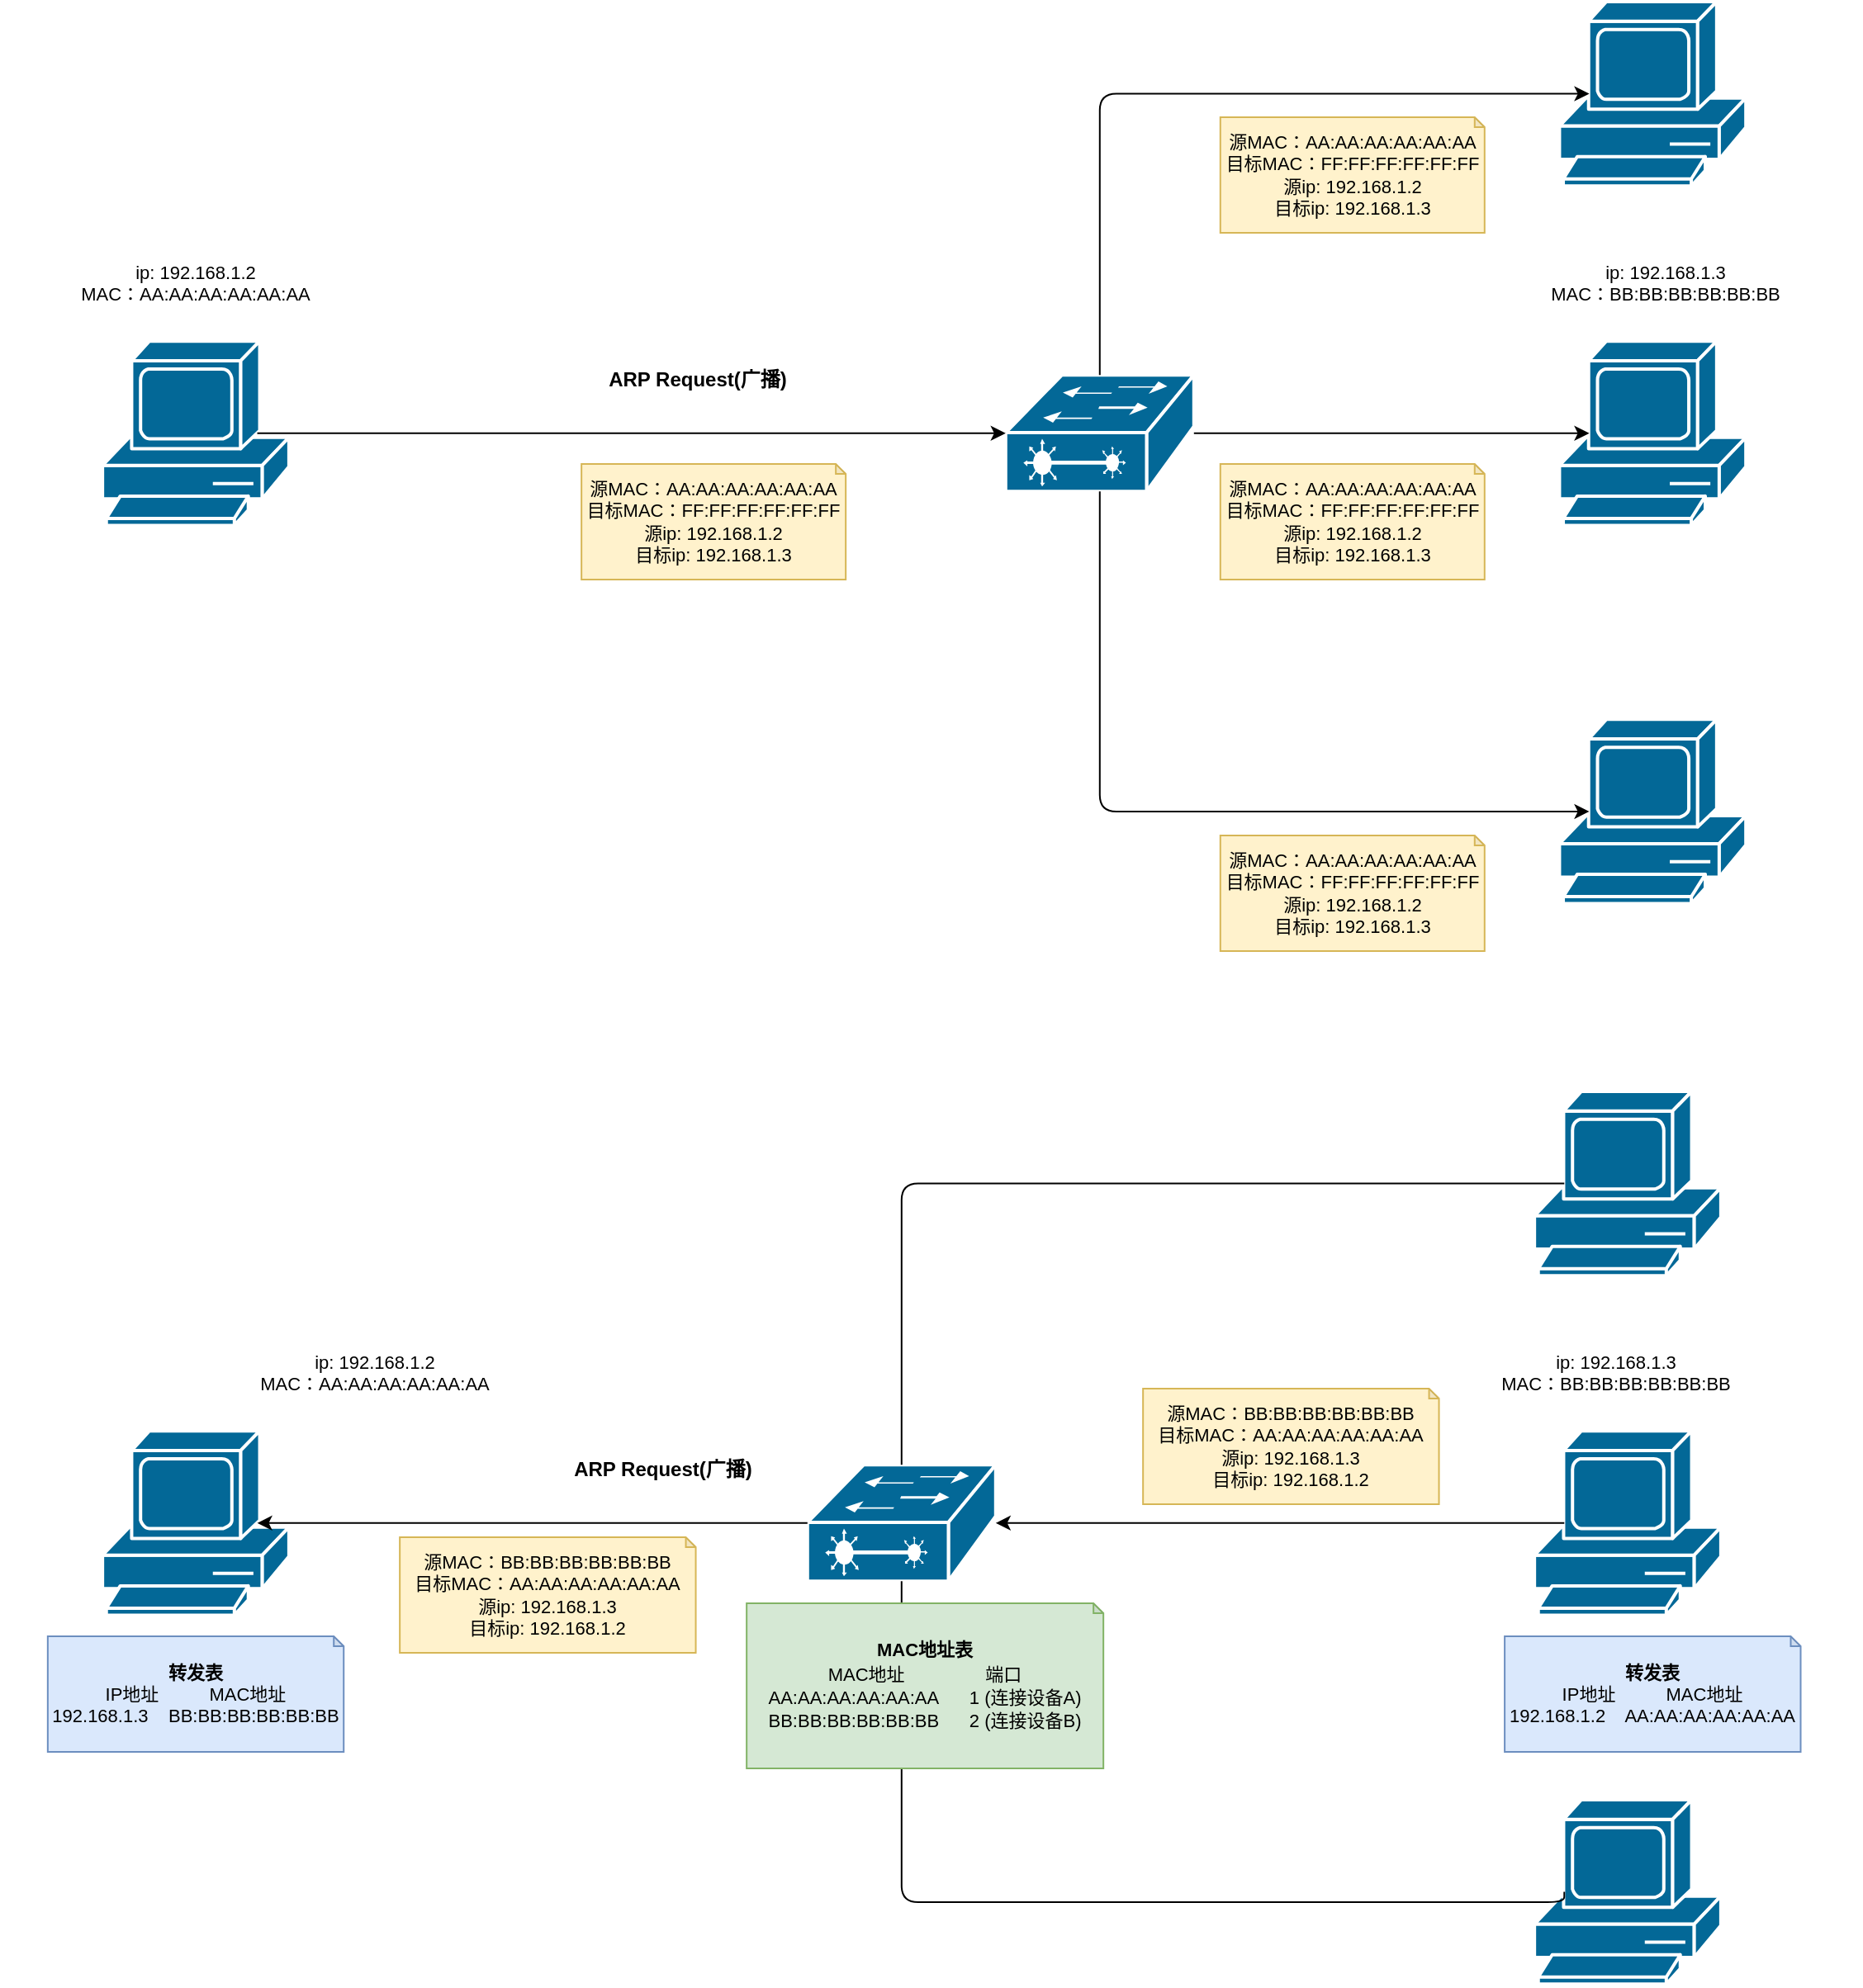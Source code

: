 <mxfile version="24.2.5" type="device">
  <diagram name="第 1 页" id="S3KPBz5haXGpDyIgEQb1">
    <mxGraphModel dx="2807" dy="2970" grid="1" gridSize="10" guides="1" tooltips="1" connect="1" arrows="1" fold="1" page="1" pageScale="1" pageWidth="827" pageHeight="1169" math="0" shadow="0">
      <root>
        <mxCell id="0" />
        <mxCell id="1" parent="0" />
        <mxCell id="6s02tZ73z3YwR59tOVYu-83" value="" style="group" vertex="1" connectable="0" parent="1">
          <mxGeometry x="-160" y="190" width="1126.6" height="1200.61" as="geometry" />
        </mxCell>
        <mxCell id="6s02tZ73z3YwR59tOVYu-44" value="" style="shape=mxgraph.cisco.computers_and_peripherals.pc;sketch=0;html=1;pointerEvents=1;dashed=0;fillColor=#036897;strokeColor=#ffffff;strokeWidth=2;verticalLabelPosition=bottom;verticalAlign=top;align=center;outlineConnect=0;" vertex="1" parent="6s02tZ73z3YwR59tOVYu-83">
          <mxGeometry x="929.079" y="865.593" width="112.867" height="111.608" as="geometry" />
        </mxCell>
        <mxCell id="6s02tZ73z3YwR59tOVYu-58" style="edgeStyle=orthogonalEdgeStyle;rounded=0;orthogonalLoop=1;jettySize=auto;html=1;exitX=0.16;exitY=0.5;exitDx=0;exitDy=0;exitPerimeter=0;entryX=1;entryY=0.5;entryDx=0;entryDy=0;entryPerimeter=0;" edge="1" parent="6s02tZ73z3YwR59tOVYu-83" source="6s02tZ73z3YwR59tOVYu-44" target="6s02tZ73z3YwR59tOVYu-42">
          <mxGeometry relative="1" as="geometry" />
        </mxCell>
        <mxCell id="6s02tZ73z3YwR59tOVYu-42" value="" style="shape=mxgraph.cisco.switches.layer_2_remote_switch;sketch=0;html=1;pointerEvents=1;dashed=0;fillColor=#036897;strokeColor=#ffffff;strokeWidth=2;verticalLabelPosition=bottom;verticalAlign=top;align=center;outlineConnect=0;" vertex="1" parent="6s02tZ73z3YwR59tOVYu-83">
          <mxGeometry x="488.898" y="886.152" width="113.996" height="70.489" as="geometry" />
        </mxCell>
        <mxCell id="6s02tZ73z3YwR59tOVYu-43" value="" style="shape=mxgraph.cisco.computers_and_peripherals.pc;sketch=0;html=1;pointerEvents=1;dashed=0;fillColor=#036897;strokeColor=#ffffff;strokeWidth=2;verticalLabelPosition=bottom;verticalAlign=top;align=center;outlineConnect=0;" vertex="1" parent="6s02tZ73z3YwR59tOVYu-83">
          <mxGeometry x="62.077" y="865.593" width="112.867" height="111.608" as="geometry" />
        </mxCell>
        <mxCell id="6s02tZ73z3YwR59tOVYu-47" value="" style="shape=mxgraph.cisco.computers_and_peripherals.pc;sketch=0;html=1;pointerEvents=1;dashed=0;fillColor=#036897;strokeColor=#ffffff;strokeWidth=2;verticalLabelPosition=bottom;verticalAlign=top;align=center;outlineConnect=0;" vertex="1" parent="6s02tZ73z3YwR59tOVYu-83">
          <mxGeometry x="929.079" y="660" width="112.867" height="111.608" as="geometry" />
        </mxCell>
        <mxCell id="6s02tZ73z3YwR59tOVYu-48" value="" style="shape=mxgraph.cisco.computers_and_peripherals.pc;sketch=0;html=1;pointerEvents=1;dashed=0;fillColor=#036897;strokeColor=#ffffff;strokeWidth=2;verticalLabelPosition=bottom;verticalAlign=top;align=center;outlineConnect=0;" vertex="1" parent="6s02tZ73z3YwR59tOVYu-83">
          <mxGeometry x="929.079" y="1089.002" width="112.867" height="111.608" as="geometry" />
        </mxCell>
        <mxCell id="6s02tZ73z3YwR59tOVYu-49" style="edgeStyle=orthogonalEdgeStyle;rounded=1;orthogonalLoop=1;jettySize=auto;html=1;exitX=0.5;exitY=0;exitDx=0;exitDy=0;exitPerimeter=0;entryX=0.16;entryY=0.5;entryDx=0;entryDy=0;entryPerimeter=0;curved=0;endArrow=none;endFill=0;" edge="1" parent="6s02tZ73z3YwR59tOVYu-83" source="6s02tZ73z3YwR59tOVYu-42" target="6s02tZ73z3YwR59tOVYu-47">
          <mxGeometry relative="1" as="geometry">
            <Array as="points">
              <mxPoint x="546.46" y="716.391" />
            </Array>
          </mxGeometry>
        </mxCell>
        <mxCell id="6s02tZ73z3YwR59tOVYu-50" style="edgeStyle=orthogonalEdgeStyle;rounded=1;orthogonalLoop=1;jettySize=auto;html=1;exitX=0.5;exitY=1;exitDx=0;exitDy=0;exitPerimeter=0;entryX=0.16;entryY=0.5;entryDx=0;entryDy=0;entryPerimeter=0;curved=0;endArrow=none;endFill=0;" edge="1" parent="6s02tZ73z3YwR59tOVYu-83" source="6s02tZ73z3YwR59tOVYu-42" target="6s02tZ73z3YwR59tOVYu-48">
          <mxGeometry relative="1" as="geometry">
            <Array as="points">
              <mxPoint x="546.46" y="1151.074" />
            </Array>
          </mxGeometry>
        </mxCell>
        <mxCell id="6s02tZ73z3YwR59tOVYu-51" value="&lt;b&gt;ARP Request(广播)&lt;/b&gt;" style="text;html=1;align=center;verticalAlign=middle;whiteSpace=wrap;rounded=0;" vertex="1" parent="6s02tZ73z3YwR59tOVYu-83">
          <mxGeometry x="330.88" y="871.47" width="141.2" height="35.24" as="geometry" />
        </mxCell>
        <mxCell id="6s02tZ73z3YwR59tOVYu-52" value="&lt;font style=&quot;font-size: 11px;&quot;&gt;ip: 192.168.1.2&lt;/font&gt;&lt;div style=&quot;font-size: 11px;&quot;&gt;MAC：AA:AA:AA:AA:AA:AA&lt;/div&gt;" style="text;html=1;align=center;verticalAlign=middle;whiteSpace=wrap;rounded=0;" vertex="1" parent="6s02tZ73z3YwR59tOVYu-83">
          <mxGeometry x="142.08" y="812.73" width="170" height="35.24" as="geometry" />
        </mxCell>
        <mxCell id="6s02tZ73z3YwR59tOVYu-53" value="&lt;font style=&quot;font-size: 11px;&quot;&gt;ip: 192.168.1.3&lt;/font&gt;&lt;div style=&quot;font-size: 11px;&quot;&gt;MAC：BB:BB:BB:BB:BB:BB&lt;/div&gt;" style="text;html=1;align=center;verticalAlign=middle;whiteSpace=wrap;rounded=0;" vertex="1" parent="6s02tZ73z3YwR59tOVYu-83">
          <mxGeometry x="889.58" y="812.73" width="177" height="35.24" as="geometry" />
        </mxCell>
        <mxCell id="6s02tZ73z3YwR59tOVYu-54" value="&lt;div style=&quot;font-size: 11px;&quot;&gt;&lt;font style=&quot;font-size: 11px;&quot;&gt;&lt;font style=&quot;font-size: 11px;&quot;&gt;源MAC：&lt;/font&gt;&lt;span style=&quot;background-color: initial;&quot;&gt;BB:BB:BB:BB:BB:BB&lt;/span&gt;&lt;/font&gt;&lt;/div&gt;&lt;div style=&quot;font-size: 11px;&quot;&gt;&lt;font style=&quot;font-size: 11px;&quot;&gt;目标MAC：AA:AA:AA:AA:AA:AA&lt;span style=&quot;background-color: initial;&quot;&gt;&lt;br&gt;&lt;/span&gt;&lt;/font&gt;&lt;/div&gt;&lt;font style=&quot;font-size: 11px;&quot;&gt;源ip: 192.168.1.3&lt;/font&gt;&lt;div style=&quot;font-size: 11px;&quot;&gt;&lt;font style=&quot;font-size: 11px;&quot;&gt;目标ip: 192.168.1.2&lt;/font&gt;&lt;/div&gt;" style="shape=note;whiteSpace=wrap;html=1;backgroundOutline=1;darkOpacity=0.05;fillColor=#fff2cc;strokeColor=#d6b656;size=6;" vertex="1" parent="6s02tZ73z3YwR59tOVYu-83">
          <mxGeometry x="692.08" y="840.0" width="179.19" height="70" as="geometry" />
        </mxCell>
        <mxCell id="6s02tZ73z3YwR59tOVYu-59" style="edgeStyle=orthogonalEdgeStyle;rounded=0;orthogonalLoop=1;jettySize=auto;html=1;exitX=0;exitY=0.5;exitDx=0;exitDy=0;exitPerimeter=0;entryX=0.83;entryY=0.5;entryDx=0;entryDy=0;entryPerimeter=0;" edge="1" parent="6s02tZ73z3YwR59tOVYu-83" source="6s02tZ73z3YwR59tOVYu-42" target="6s02tZ73z3YwR59tOVYu-43">
          <mxGeometry relative="1" as="geometry" />
        </mxCell>
        <mxCell id="6s02tZ73z3YwR59tOVYu-62" value="&lt;div style=&quot;font-size: 11px;&quot;&gt;&lt;font style=&quot;font-size: 11px;&quot;&gt;&lt;font style=&quot;font-size: 11px;&quot;&gt;源MAC：&lt;/font&gt;&lt;span style=&quot;background-color: initial;&quot;&gt;BB:BB:BB:BB:BB:BB&lt;/span&gt;&lt;/font&gt;&lt;/div&gt;&lt;div style=&quot;font-size: 11px;&quot;&gt;&lt;font style=&quot;font-size: 11px;&quot;&gt;目标MAC：AA:AA:AA:AA:AA:AA&lt;span style=&quot;background-color: initial;&quot;&gt;&lt;br&gt;&lt;/span&gt;&lt;/font&gt;&lt;/div&gt;&lt;font style=&quot;font-size: 11px;&quot;&gt;源ip: 192.168.1.3&lt;/font&gt;&lt;div style=&quot;font-size: 11px;&quot;&gt;&lt;font style=&quot;font-size: 11px;&quot;&gt;目标ip: 192.168.1.2&lt;/font&gt;&lt;/div&gt;" style="shape=note;whiteSpace=wrap;html=1;backgroundOutline=1;darkOpacity=0.05;fillColor=#fff2cc;strokeColor=#d6b656;size=6;" vertex="1" parent="6s02tZ73z3YwR59tOVYu-83">
          <mxGeometry x="242.08" y="930.0" width="179.19" height="70" as="geometry" />
        </mxCell>
        <mxCell id="6s02tZ73z3YwR59tOVYu-78" value="&lt;div style=&quot;font-size: 11px;&quot;&gt;&lt;b&gt;转发表&lt;/b&gt;&lt;/div&gt;&lt;div style=&quot;font-size: 11px;&quot;&gt;&lt;div&gt;IP地址&amp;nbsp; &amp;nbsp; &amp;nbsp; &amp;nbsp; &amp;nbsp; MAC地址&lt;/div&gt;&lt;div&gt;192.168.1.3&amp;nbsp; &amp;nbsp; BB:BB:BB:BB:BB:BB&lt;/div&gt;&lt;/div&gt;" style="shape=note;whiteSpace=wrap;html=1;backgroundOutline=1;darkOpacity=0.05;fillColor=#dae8fc;strokeColor=#6c8ebf;size=6;" vertex="1" parent="6s02tZ73z3YwR59tOVYu-83">
          <mxGeometry x="28.92" y="990" width="179.19" height="70" as="geometry" />
        </mxCell>
        <mxCell id="6s02tZ73z3YwR59tOVYu-2" value="" style="shape=mxgraph.cisco.switches.layer_2_remote_switch;sketch=0;html=1;pointerEvents=1;dashed=0;fillColor=#036897;strokeColor=#ffffff;strokeWidth=2;verticalLabelPosition=bottom;verticalAlign=top;align=center;outlineConnect=0;" vertex="1" parent="6s02tZ73z3YwR59tOVYu-83">
          <mxGeometry x="608.898" y="226.152" width="113.996" height="70.489" as="geometry" />
        </mxCell>
        <mxCell id="6s02tZ73z3YwR59tOVYu-3" value="" style="shape=mxgraph.cisco.computers_and_peripherals.pc;sketch=0;html=1;pointerEvents=1;dashed=0;fillColor=#036897;strokeColor=#ffffff;strokeWidth=2;verticalLabelPosition=bottom;verticalAlign=top;align=center;outlineConnect=0;" vertex="1" parent="6s02tZ73z3YwR59tOVYu-83">
          <mxGeometry x="62.077" y="205.593" width="112.867" height="111.608" as="geometry" />
        </mxCell>
        <mxCell id="6s02tZ73z3YwR59tOVYu-4" value="" style="shape=mxgraph.cisco.computers_and_peripherals.pc;sketch=0;html=1;pointerEvents=1;dashed=0;fillColor=#036897;strokeColor=#ffffff;strokeWidth=2;verticalLabelPosition=bottom;verticalAlign=top;align=center;outlineConnect=0;" vertex="1" parent="6s02tZ73z3YwR59tOVYu-83">
          <mxGeometry x="944.219" y="205.593" width="112.867" height="111.608" as="geometry" />
        </mxCell>
        <mxCell id="6s02tZ73z3YwR59tOVYu-7" style="edgeStyle=orthogonalEdgeStyle;rounded=0;orthogonalLoop=1;jettySize=auto;html=1;exitX=0.83;exitY=0.5;exitDx=0;exitDy=0;exitPerimeter=0;entryX=0;entryY=0.5;entryDx=0;entryDy=0;entryPerimeter=0;" edge="1" parent="6s02tZ73z3YwR59tOVYu-83" source="6s02tZ73z3YwR59tOVYu-3" target="6s02tZ73z3YwR59tOVYu-2">
          <mxGeometry relative="1" as="geometry" />
        </mxCell>
        <mxCell id="6s02tZ73z3YwR59tOVYu-8" style="edgeStyle=orthogonalEdgeStyle;rounded=0;orthogonalLoop=1;jettySize=auto;html=1;exitX=1;exitY=0.5;exitDx=0;exitDy=0;exitPerimeter=0;entryX=0.16;entryY=0.5;entryDx=0;entryDy=0;entryPerimeter=0;" edge="1" parent="6s02tZ73z3YwR59tOVYu-83" source="6s02tZ73z3YwR59tOVYu-2" target="6s02tZ73z3YwR59tOVYu-4">
          <mxGeometry relative="1" as="geometry" />
        </mxCell>
        <mxCell id="6s02tZ73z3YwR59tOVYu-9" value="" style="shape=mxgraph.cisco.computers_and_peripherals.pc;sketch=0;html=1;pointerEvents=1;dashed=0;fillColor=#036897;strokeColor=#ffffff;strokeWidth=2;verticalLabelPosition=bottom;verticalAlign=top;align=center;outlineConnect=0;" vertex="1" parent="6s02tZ73z3YwR59tOVYu-83">
          <mxGeometry x="944.219" width="112.867" height="111.608" as="geometry" />
        </mxCell>
        <mxCell id="6s02tZ73z3YwR59tOVYu-10" value="" style="shape=mxgraph.cisco.computers_and_peripherals.pc;sketch=0;html=1;pointerEvents=1;dashed=0;fillColor=#036897;strokeColor=#ffffff;strokeWidth=2;verticalLabelPosition=bottom;verticalAlign=top;align=center;outlineConnect=0;" vertex="1" parent="6s02tZ73z3YwR59tOVYu-83">
          <mxGeometry x="944.219" y="434.682" width="112.867" height="111.608" as="geometry" />
        </mxCell>
        <mxCell id="6s02tZ73z3YwR59tOVYu-11" style="edgeStyle=orthogonalEdgeStyle;rounded=1;orthogonalLoop=1;jettySize=auto;html=1;exitX=0.5;exitY=0;exitDx=0;exitDy=0;exitPerimeter=0;entryX=0.16;entryY=0.5;entryDx=0;entryDy=0;entryPerimeter=0;curved=0;" edge="1" parent="6s02tZ73z3YwR59tOVYu-83" source="6s02tZ73z3YwR59tOVYu-2" target="6s02tZ73z3YwR59tOVYu-9">
          <mxGeometry relative="1" as="geometry">
            <Array as="points">
              <mxPoint x="666.46" y="56.391" />
            </Array>
          </mxGeometry>
        </mxCell>
        <mxCell id="6s02tZ73z3YwR59tOVYu-14" style="edgeStyle=orthogonalEdgeStyle;rounded=1;orthogonalLoop=1;jettySize=auto;html=1;exitX=0.5;exitY=1;exitDx=0;exitDy=0;exitPerimeter=0;entryX=0.16;entryY=0.5;entryDx=0;entryDy=0;entryPerimeter=0;curved=0;" edge="1" parent="6s02tZ73z3YwR59tOVYu-83" source="6s02tZ73z3YwR59tOVYu-2" target="6s02tZ73z3YwR59tOVYu-10">
          <mxGeometry relative="1" as="geometry">
            <Array as="points">
              <mxPoint x="666.46" y="491.074" />
            </Array>
          </mxGeometry>
        </mxCell>
        <mxCell id="6s02tZ73z3YwR59tOVYu-15" value="&lt;b&gt;ARP Request(广播)&lt;/b&gt;" style="text;html=1;align=center;verticalAlign=middle;whiteSpace=wrap;rounded=0;" vertex="1" parent="6s02tZ73z3YwR59tOVYu-83">
          <mxGeometry x="352.08" y="211.47" width="141.2" height="35.24" as="geometry" />
        </mxCell>
        <mxCell id="6s02tZ73z3YwR59tOVYu-16" value="&lt;font style=&quot;font-size: 11px;&quot;&gt;ip: 192.168.1.2&lt;/font&gt;&lt;div style=&quot;font-size: 11px;&quot;&gt;MAC：AA:AA:AA:AA:AA:AA&lt;/div&gt;" style="text;html=1;align=center;verticalAlign=middle;whiteSpace=wrap;rounded=0;" vertex="1" parent="6s02tZ73z3YwR59tOVYu-83">
          <mxGeometry y="152.726" width="237.021" height="35.245" as="geometry" />
        </mxCell>
        <mxCell id="6s02tZ73z3YwR59tOVYu-17" value="&lt;font style=&quot;font-size: 11px;&quot;&gt;ip: 192.168.1.3&lt;/font&gt;&lt;div style=&quot;font-size: 11px;&quot;&gt;MAC：BB:BB:BB:BB:BB:BB&lt;/div&gt;" style="text;html=1;align=center;verticalAlign=middle;whiteSpace=wrap;rounded=0;" vertex="1" parent="6s02tZ73z3YwR59tOVYu-83">
          <mxGeometry x="889.579" y="152.726" width="237.021" height="35.245" as="geometry" />
        </mxCell>
        <mxCell id="6s02tZ73z3YwR59tOVYu-35" value="&lt;div style=&quot;font-size: 11px;&quot;&gt;&lt;font style=&quot;font-size: 11px;&quot;&gt;&lt;font style=&quot;font-size: 11px;&quot;&gt;源MAC：&lt;/font&gt;&lt;span style=&quot;background-color: initial;&quot;&gt;AA:AA:AA:AA:AA:AA&lt;/span&gt;&lt;/font&gt;&lt;/div&gt;&lt;div style=&quot;font-size: 11px;&quot;&gt;&lt;font style=&quot;font-size: 11px;&quot;&gt;目标MAC：FF:FF:FF:FF:FF:FF&lt;span style=&quot;background-color: initial;&quot;&gt;&lt;br&gt;&lt;/span&gt;&lt;/font&gt;&lt;/div&gt;&lt;font style=&quot;font-size: 11px;&quot;&gt;源ip: 192.168.1.2&lt;/font&gt;&lt;div style=&quot;font-size: 11px;&quot;&gt;&lt;font style=&quot;font-size: 11px;&quot;&gt;目标ip: 192.168.1.3&lt;/font&gt;&lt;/div&gt;" style="shape=note;whiteSpace=wrap;html=1;backgroundOutline=1;darkOpacity=0.05;fillColor=#fff2cc;strokeColor=#d6b656;size=6;" vertex="1" parent="6s02tZ73z3YwR59tOVYu-83">
          <mxGeometry x="738.89" y="280" width="160" height="70" as="geometry" />
        </mxCell>
        <mxCell id="6s02tZ73z3YwR59tOVYu-37" value="&lt;div style=&quot;font-size: 11px;&quot;&gt;&lt;font style=&quot;font-size: 11px;&quot;&gt;&lt;font style=&quot;font-size: 11px;&quot;&gt;源MAC：&lt;/font&gt;&lt;span style=&quot;background-color: initial;&quot;&gt;AA:AA:AA:AA:AA:AA&lt;/span&gt;&lt;/font&gt;&lt;/div&gt;&lt;div style=&quot;font-size: 11px;&quot;&gt;&lt;font style=&quot;font-size: 11px;&quot;&gt;目标MAC：FF:FF:FF:FF:FF:FF&lt;span style=&quot;background-color: initial;&quot;&gt;&lt;br&gt;&lt;/span&gt;&lt;/font&gt;&lt;/div&gt;&lt;font style=&quot;font-size: 11px;&quot;&gt;源ip: 192.168.1.2&lt;/font&gt;&lt;div style=&quot;font-size: 11px;&quot;&gt;&lt;font style=&quot;font-size: 11px;&quot;&gt;目标ip: 192.168.1.3&lt;/font&gt;&lt;/div&gt;" style="shape=note;whiteSpace=wrap;html=1;backgroundOutline=1;darkOpacity=0.05;fillColor=#fff2cc;strokeColor=#d6b656;size=6;" vertex="1" parent="6s02tZ73z3YwR59tOVYu-83">
          <mxGeometry x="738.89" y="70" width="160" height="70" as="geometry" />
        </mxCell>
        <mxCell id="6s02tZ73z3YwR59tOVYu-38" value="&lt;div style=&quot;font-size: 11px;&quot;&gt;&lt;font style=&quot;font-size: 11px;&quot;&gt;&lt;font style=&quot;font-size: 11px;&quot;&gt;源MAC：&lt;/font&gt;&lt;span style=&quot;background-color: initial;&quot;&gt;AA:AA:AA:AA:AA:AA&lt;/span&gt;&lt;/font&gt;&lt;/div&gt;&lt;div style=&quot;font-size: 11px;&quot;&gt;&lt;font style=&quot;font-size: 11px;&quot;&gt;目标MAC：FF:FF:FF:FF:FF:FF&lt;span style=&quot;background-color: initial;&quot;&gt;&lt;br&gt;&lt;/span&gt;&lt;/font&gt;&lt;/div&gt;&lt;font style=&quot;font-size: 11px;&quot;&gt;源ip: 192.168.1.2&lt;/font&gt;&lt;div style=&quot;font-size: 11px;&quot;&gt;&lt;font style=&quot;font-size: 11px;&quot;&gt;目标ip: 192.168.1.3&lt;/font&gt;&lt;/div&gt;" style="shape=note;whiteSpace=wrap;html=1;backgroundOutline=1;darkOpacity=0.05;fillColor=#fff2cc;strokeColor=#d6b656;size=6;" vertex="1" parent="6s02tZ73z3YwR59tOVYu-83">
          <mxGeometry x="738.89" y="505" width="160" height="70" as="geometry" />
        </mxCell>
        <mxCell id="6s02tZ73z3YwR59tOVYu-39" value="&lt;div style=&quot;font-size: 11px;&quot;&gt;&lt;font style=&quot;font-size: 11px;&quot;&gt;&lt;font style=&quot;font-size: 11px;&quot;&gt;源MAC：&lt;/font&gt;&lt;span style=&quot;background-color: initial;&quot;&gt;AA:AA:AA:AA:AA:AA&lt;/span&gt;&lt;/font&gt;&lt;/div&gt;&lt;div style=&quot;font-size: 11px;&quot;&gt;&lt;font style=&quot;font-size: 11px;&quot;&gt;目标MAC：FF:FF:FF:FF:FF:FF&lt;span style=&quot;background-color: initial;&quot;&gt;&lt;br&gt;&lt;/span&gt;&lt;/font&gt;&lt;/div&gt;&lt;font style=&quot;font-size: 11px;&quot;&gt;源ip: 192.168.1.2&lt;/font&gt;&lt;div style=&quot;font-size: 11px;&quot;&gt;&lt;font style=&quot;font-size: 11px;&quot;&gt;目标ip: 192.168.1.3&lt;/font&gt;&lt;/div&gt;" style="shape=note;whiteSpace=wrap;html=1;backgroundOutline=1;darkOpacity=0.05;fillColor=#fff2cc;strokeColor=#d6b656;size=6;" vertex="1" parent="6s02tZ73z3YwR59tOVYu-83">
          <mxGeometry x="352.08" y="280" width="160" height="70" as="geometry" />
        </mxCell>
        <mxCell id="6s02tZ73z3YwR59tOVYu-79" value="&lt;div style=&quot;font-size: 11px;&quot;&gt;&lt;div&gt;&lt;b&gt;转发表&lt;/b&gt;&lt;/div&gt;&lt;div&gt;IP地址&amp;nbsp; &amp;nbsp; &amp;nbsp; &amp;nbsp; &amp;nbsp; MAC地址&lt;/div&gt;&lt;div&gt;192.168.1.2&amp;nbsp; &amp;nbsp; AA:AA:AA:AA:AA:AA&lt;/div&gt;&lt;/div&gt;" style="shape=note;whiteSpace=wrap;html=1;backgroundOutline=1;darkOpacity=0.05;fillColor=#dae8fc;strokeColor=#6c8ebf;size=6;" vertex="1" parent="6s02tZ73z3YwR59tOVYu-83">
          <mxGeometry x="911.06" y="990" width="179.19" height="70" as="geometry" />
        </mxCell>
        <mxCell id="6s02tZ73z3YwR59tOVYu-82" value="&lt;div style=&quot;&quot;&gt;&lt;div style=&quot;font-size: 11px;&quot;&gt;&lt;b&gt;MAC地址表&lt;/b&gt;&lt;/div&gt;&lt;div style=&quot;&quot;&gt;&lt;div style=&quot;&quot;&gt;&lt;span style=&quot;font-size: 11px;&quot;&gt;MAC地址&amp;nbsp; &amp;nbsp; &amp;nbsp; &amp;nbsp; &amp;nbsp; &amp;nbsp; &amp;nbsp; &amp;nbsp; 端口&lt;/span&gt;&lt;/div&gt;&lt;div style=&quot;&quot;&gt;&lt;span style=&quot;font-size: 11px;&quot;&gt;AA:AA:AA:AA:AA:AA&amp;nbsp; &amp;nbsp; &amp;nbsp; 1 (连接设备A)&lt;/span&gt;&lt;/div&gt;&lt;div style=&quot;&quot;&gt;&lt;span style=&quot;font-size: 11px;&quot;&gt;BB:BB:BB:BB:BB:BB&amp;nbsp; &amp;nbsp; &amp;nbsp; 2 (连接设备B)&lt;/span&gt;&lt;/div&gt;&lt;/div&gt;&lt;/div&gt;" style="shape=note;whiteSpace=wrap;html=1;backgroundOutline=1;darkOpacity=0.05;fillColor=#d5e8d4;strokeColor=#82b366;size=6;" vertex="1" parent="6s02tZ73z3YwR59tOVYu-83">
          <mxGeometry x="452.08" y="970" width="216" height="100" as="geometry" />
        </mxCell>
      </root>
    </mxGraphModel>
  </diagram>
</mxfile>
